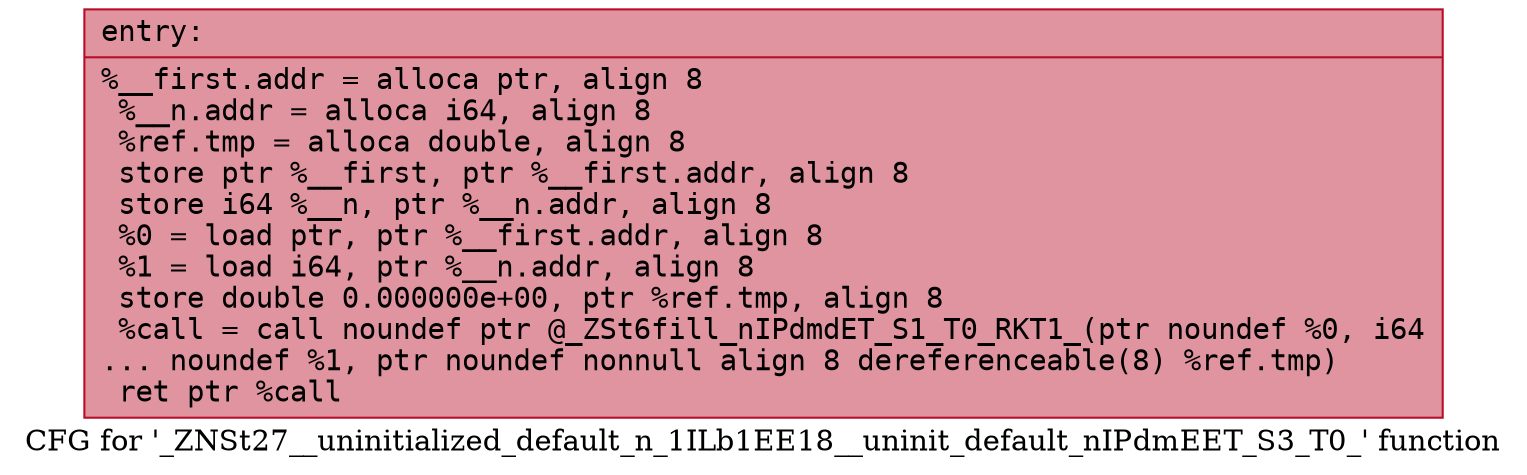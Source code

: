 digraph "CFG for '_ZNSt27__uninitialized_default_n_1ILb1EE18__uninit_default_nIPdmEET_S3_T0_' function" {
	label="CFG for '_ZNSt27__uninitialized_default_n_1ILb1EE18__uninit_default_nIPdmEET_S3_T0_' function";

	Node0x55aea92f67d0 [shape=record,color="#b70d28ff", style=filled, fillcolor="#b70d2870" fontname="Courier",label="{entry:\l|  %__first.addr = alloca ptr, align 8\l  %__n.addr = alloca i64, align 8\l  %ref.tmp = alloca double, align 8\l  store ptr %__first, ptr %__first.addr, align 8\l  store i64 %__n, ptr %__n.addr, align 8\l  %0 = load ptr, ptr %__first.addr, align 8\l  %1 = load i64, ptr %__n.addr, align 8\l  store double 0.000000e+00, ptr %ref.tmp, align 8\l  %call = call noundef ptr @_ZSt6fill_nIPdmdET_S1_T0_RKT1_(ptr noundef %0, i64\l... noundef %1, ptr noundef nonnull align 8 dereferenceable(8) %ref.tmp)\l  ret ptr %call\l}"];
}
